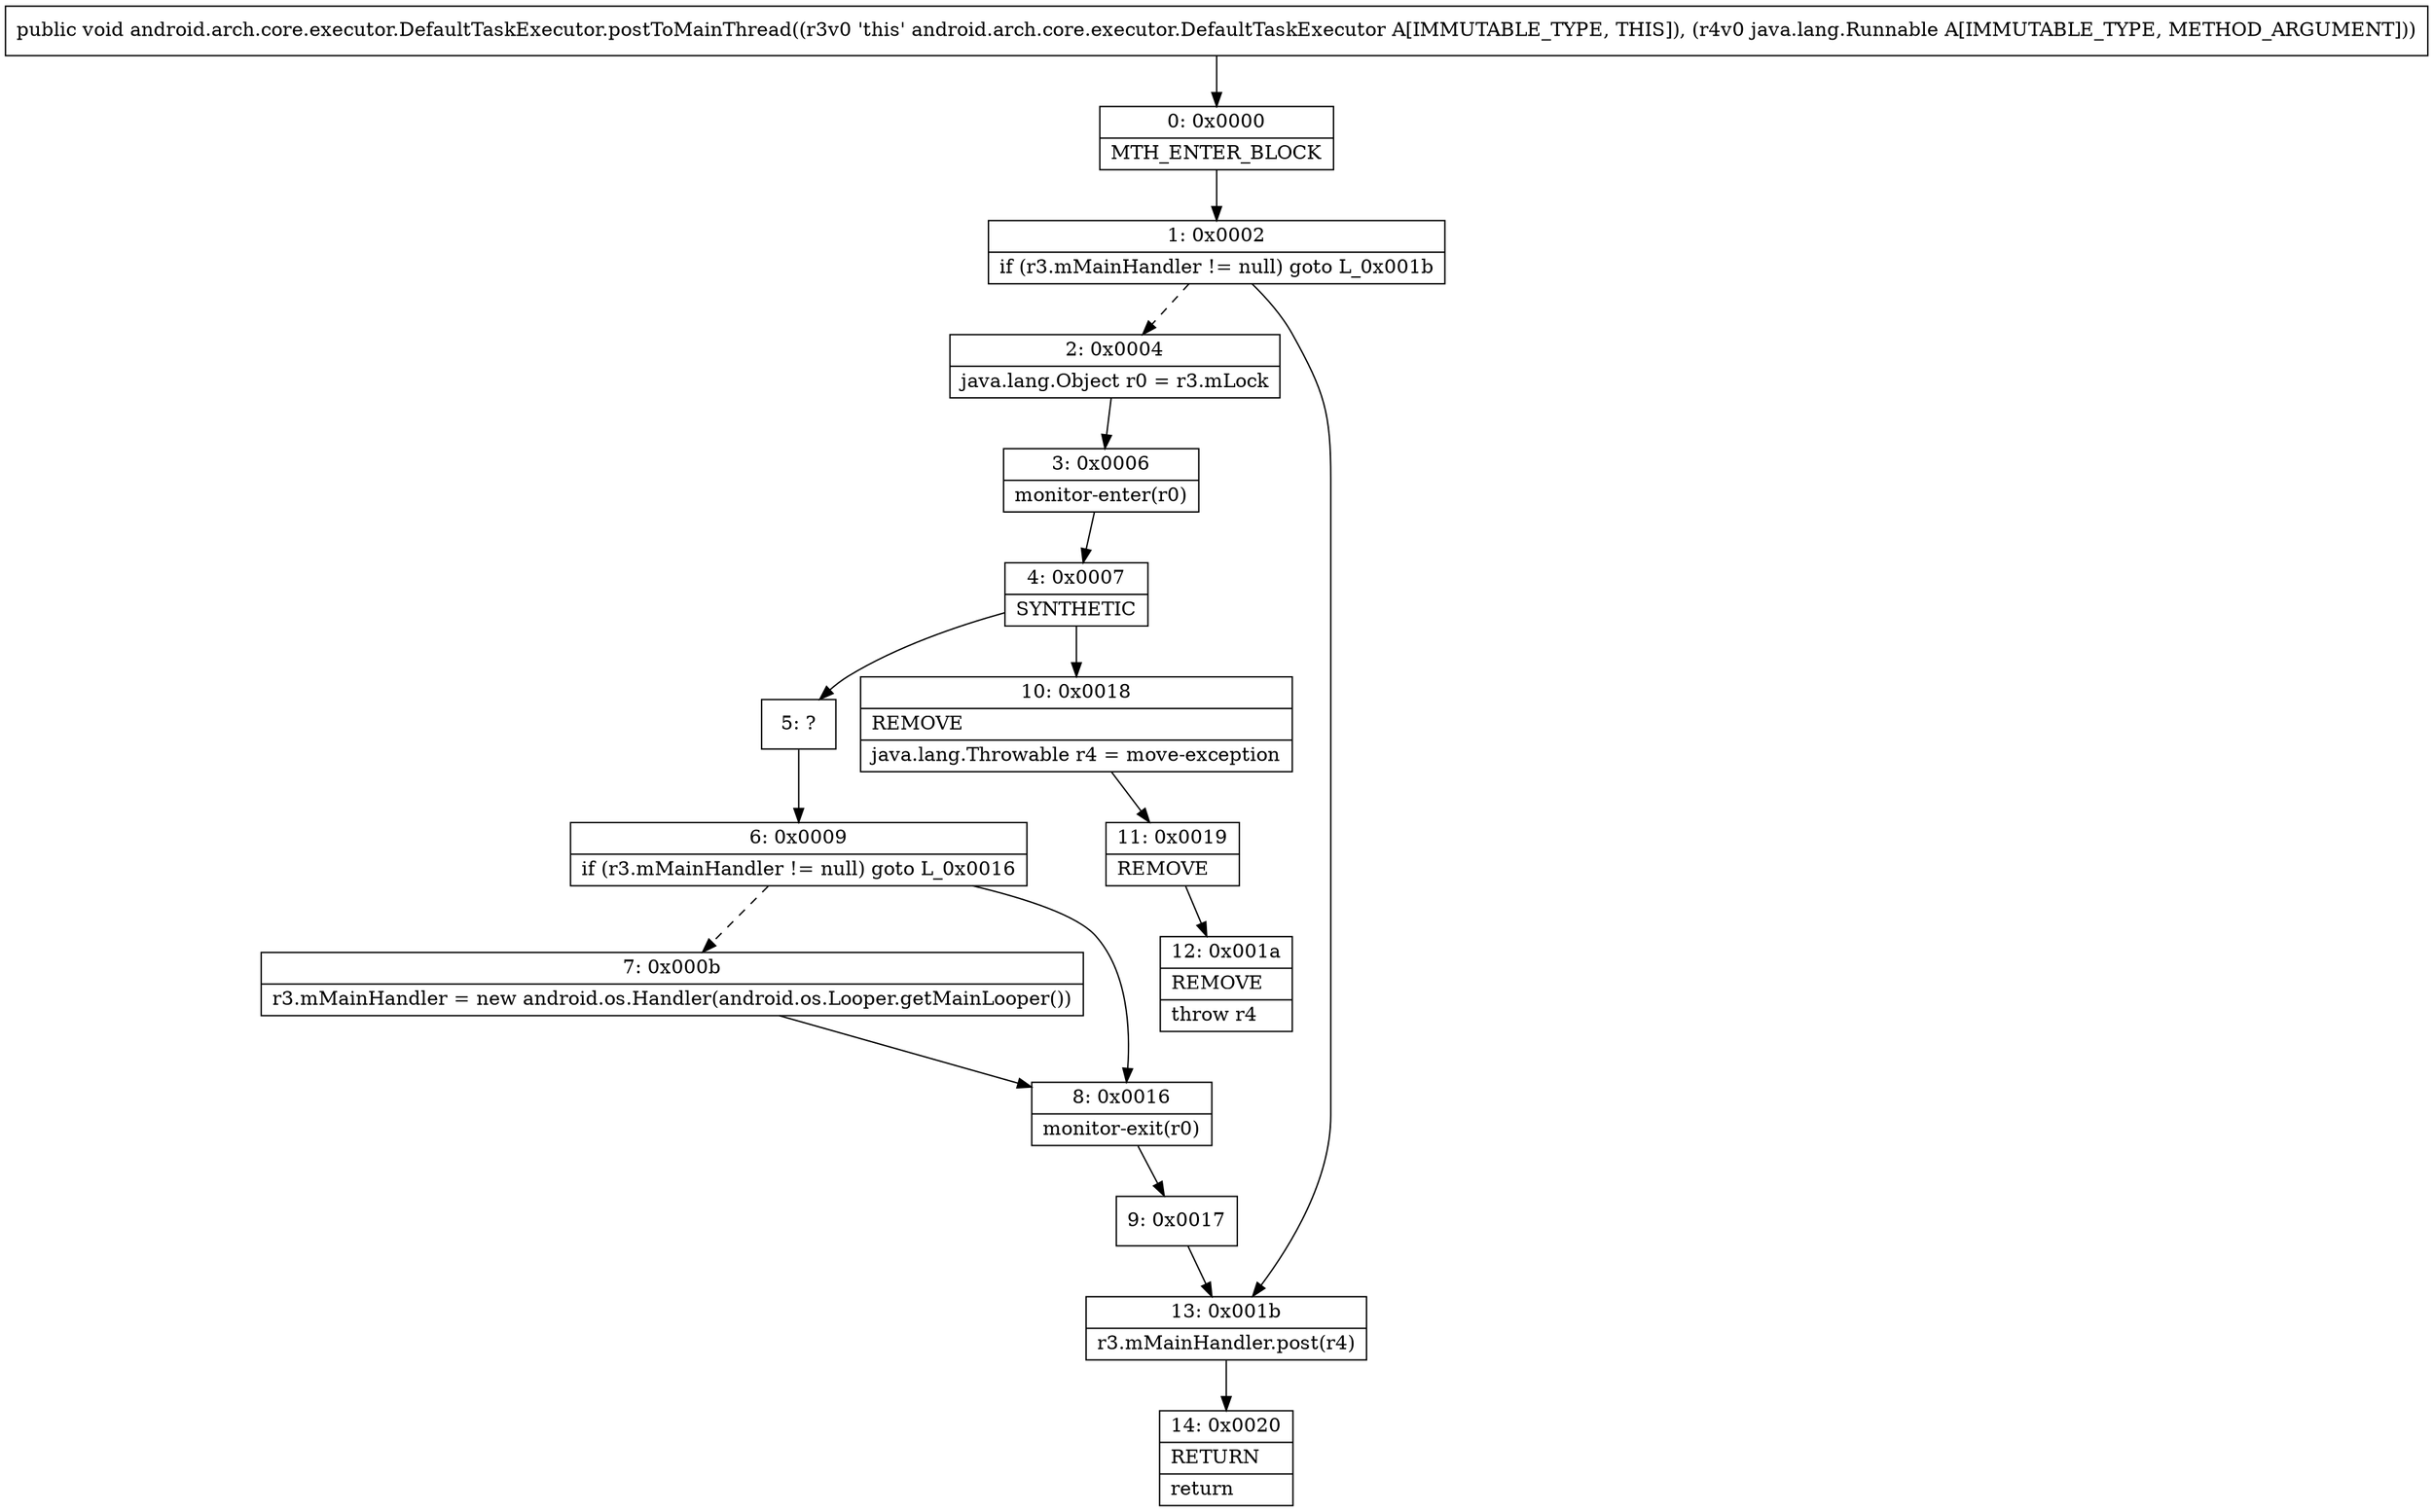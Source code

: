 digraph "CFG forandroid.arch.core.executor.DefaultTaskExecutor.postToMainThread(Ljava\/lang\/Runnable;)V" {
Node_0 [shape=record,label="{0\:\ 0x0000|MTH_ENTER_BLOCK\l}"];
Node_1 [shape=record,label="{1\:\ 0x0002|if (r3.mMainHandler != null) goto L_0x001b\l}"];
Node_2 [shape=record,label="{2\:\ 0x0004|java.lang.Object r0 = r3.mLock\l}"];
Node_3 [shape=record,label="{3\:\ 0x0006|monitor\-enter(r0)\l}"];
Node_4 [shape=record,label="{4\:\ 0x0007|SYNTHETIC\l}"];
Node_5 [shape=record,label="{5\:\ ?}"];
Node_6 [shape=record,label="{6\:\ 0x0009|if (r3.mMainHandler != null) goto L_0x0016\l}"];
Node_7 [shape=record,label="{7\:\ 0x000b|r3.mMainHandler = new android.os.Handler(android.os.Looper.getMainLooper())\l}"];
Node_8 [shape=record,label="{8\:\ 0x0016|monitor\-exit(r0)\l}"];
Node_9 [shape=record,label="{9\:\ 0x0017}"];
Node_10 [shape=record,label="{10\:\ 0x0018|REMOVE\l|java.lang.Throwable r4 = move\-exception\l}"];
Node_11 [shape=record,label="{11\:\ 0x0019|REMOVE\l}"];
Node_12 [shape=record,label="{12\:\ 0x001a|REMOVE\l|throw r4\l}"];
Node_13 [shape=record,label="{13\:\ 0x001b|r3.mMainHandler.post(r4)\l}"];
Node_14 [shape=record,label="{14\:\ 0x0020|RETURN\l|return\l}"];
MethodNode[shape=record,label="{public void android.arch.core.executor.DefaultTaskExecutor.postToMainThread((r3v0 'this' android.arch.core.executor.DefaultTaskExecutor A[IMMUTABLE_TYPE, THIS]), (r4v0 java.lang.Runnable A[IMMUTABLE_TYPE, METHOD_ARGUMENT])) }"];
MethodNode -> Node_0;
Node_0 -> Node_1;
Node_1 -> Node_2[style=dashed];
Node_1 -> Node_13;
Node_2 -> Node_3;
Node_3 -> Node_4;
Node_4 -> Node_5;
Node_4 -> Node_10;
Node_5 -> Node_6;
Node_6 -> Node_7[style=dashed];
Node_6 -> Node_8;
Node_7 -> Node_8;
Node_8 -> Node_9;
Node_9 -> Node_13;
Node_10 -> Node_11;
Node_11 -> Node_12;
Node_13 -> Node_14;
}

